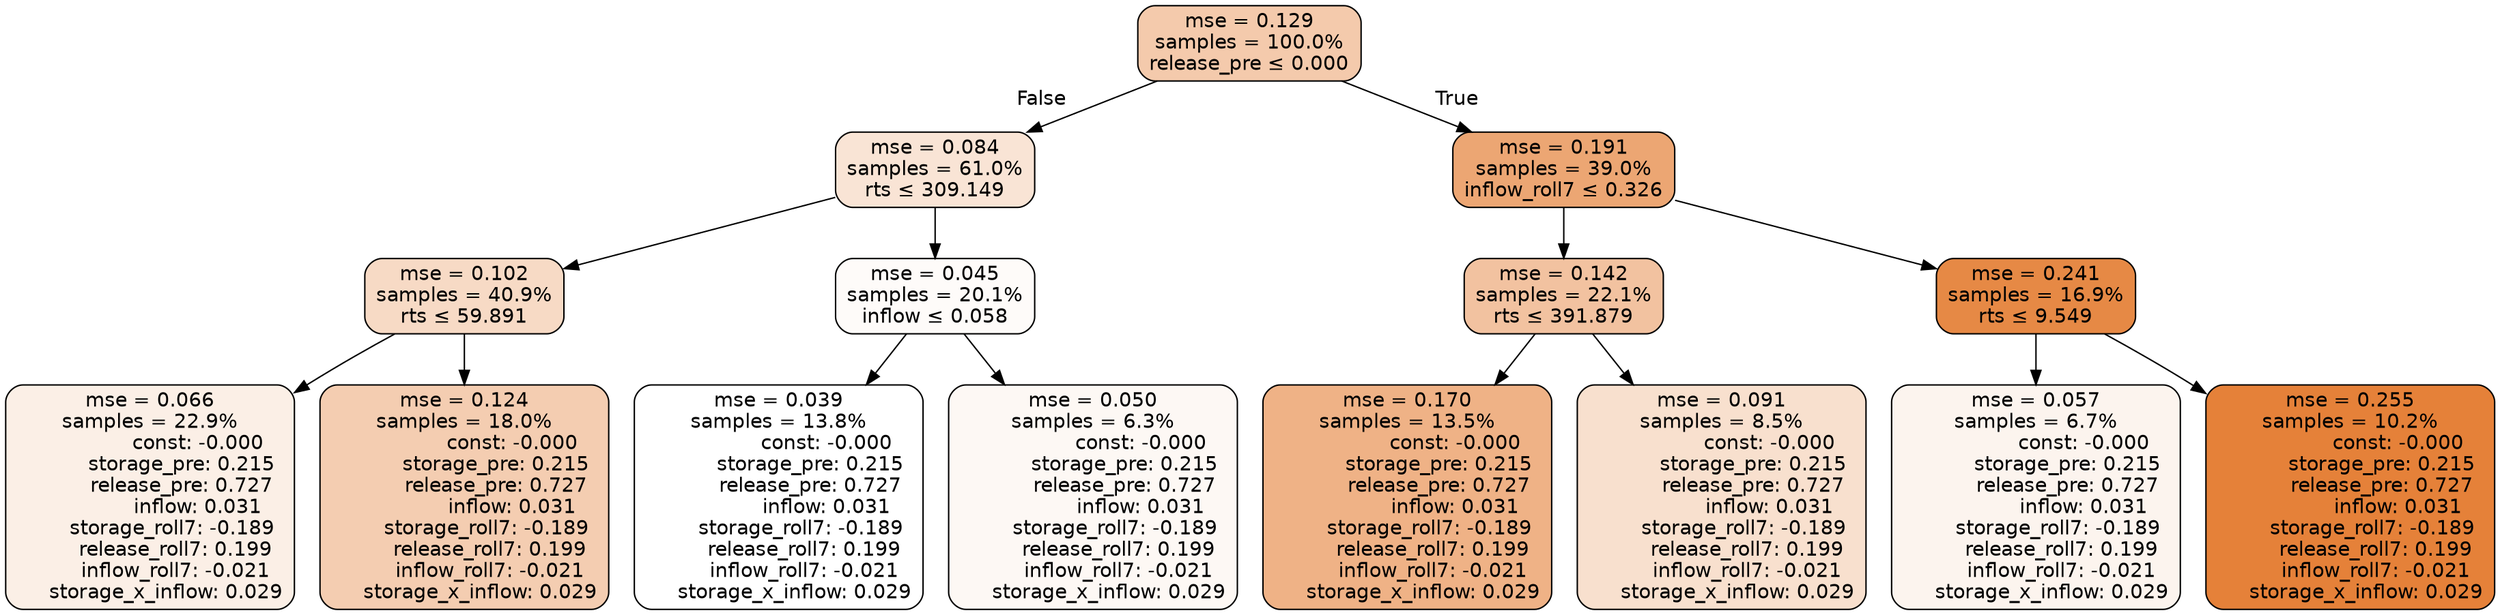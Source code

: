 digraph tree {
node [shape=rectangle, style="filled, rounded", color="black", fontname=helvetica] ;
edge [fontname=helvetica] ;
	"0" [label="mse = 0.129
samples = 100.0%
release_pre &le; 0.000", fillcolor="#f4caac"]
	"1" [label="mse = 0.084
samples = 61.0%
rts &le; 309.149", fillcolor="#f9e4d5"]
	"2" [label="mse = 0.102
samples = 40.9%
rts &le; 59.891", fillcolor="#f7dac5"]
	"3" [label="mse = 0.066
samples = 22.9%
               const: -0.000
          storage_pre: 0.215
          release_pre: 0.727
               inflow: 0.031
       storage_roll7: -0.189
        release_roll7: 0.199
        inflow_roll7: -0.021
     storage_x_inflow: 0.029", fillcolor="#fbefe6"]
	"4" [label="mse = 0.124
samples = 18.0%
               const: -0.000
          storage_pre: 0.215
          release_pre: 0.727
               inflow: 0.031
       storage_roll7: -0.189
        release_roll7: 0.199
        inflow_roll7: -0.021
     storage_x_inflow: 0.029", fillcolor="#f4cdb1"]
	"5" [label="mse = 0.045
samples = 20.1%
inflow &le; 0.058", fillcolor="#fefbf9"]
	"6" [label="mse = 0.039
samples = 13.8%
               const: -0.000
          storage_pre: 0.215
          release_pre: 0.727
               inflow: 0.031
       storage_roll7: -0.189
        release_roll7: 0.199
        inflow_roll7: -0.021
     storage_x_inflow: 0.029", fillcolor="#ffffff"]
	"7" [label="mse = 0.050
samples = 6.3%
               const: -0.000
          storage_pre: 0.215
          release_pre: 0.727
               inflow: 0.031
       storage_roll7: -0.189
        release_roll7: 0.199
        inflow_roll7: -0.021
     storage_x_inflow: 0.029", fillcolor="#fdf8f4"]
	"8" [label="mse = 0.191
samples = 39.0%
inflow_roll7 &le; 0.326", fillcolor="#eca673"]
	"9" [label="mse = 0.142
samples = 22.1%
rts &le; 391.879", fillcolor="#f2c2a0"]
	"10" [label="mse = 0.170
samples = 13.5%
               const: -0.000
          storage_pre: 0.215
          release_pre: 0.727
               inflow: 0.031
       storage_roll7: -0.189
        release_roll7: 0.199
        inflow_roll7: -0.021
     storage_x_inflow: 0.029", fillcolor="#efb286"]
	"11" [label="mse = 0.091
samples = 8.5%
               const: -0.000
          storage_pre: 0.215
          release_pre: 0.727
               inflow: 0.031
       storage_roll7: -0.189
        release_roll7: 0.199
        inflow_roll7: -0.021
     storage_x_inflow: 0.029", fillcolor="#f8e0ce"]
	"12" [label="mse = 0.241
samples = 16.9%
rts &le; 9.549", fillcolor="#e68945"]
	"13" [label="mse = 0.057
samples = 6.7%
               const: -0.000
          storage_pre: 0.215
          release_pre: 0.727
               inflow: 0.031
       storage_roll7: -0.189
        release_roll7: 0.199
        inflow_roll7: -0.021
     storage_x_inflow: 0.029", fillcolor="#fcf4ee"]
	"14" [label="mse = 0.255
samples = 10.2%
               const: -0.000
          storage_pre: 0.215
          release_pre: 0.727
               inflow: 0.031
       storage_roll7: -0.189
        release_roll7: 0.199
        inflow_roll7: -0.021
     storage_x_inflow: 0.029", fillcolor="#e58139"]

	"0" -> "1" [labeldistance=2.5, labelangle=45, headlabel="False"]
	"1" -> "2"
	"2" -> "3"
	"2" -> "4"
	"1" -> "5"
	"5" -> "6"
	"5" -> "7"
	"0" -> "8" [labeldistance=2.5, labelangle=-45, headlabel="True"]
	"8" -> "9"
	"9" -> "10"
	"9" -> "11"
	"8" -> "12"
	"12" -> "13"
	"12" -> "14"
}